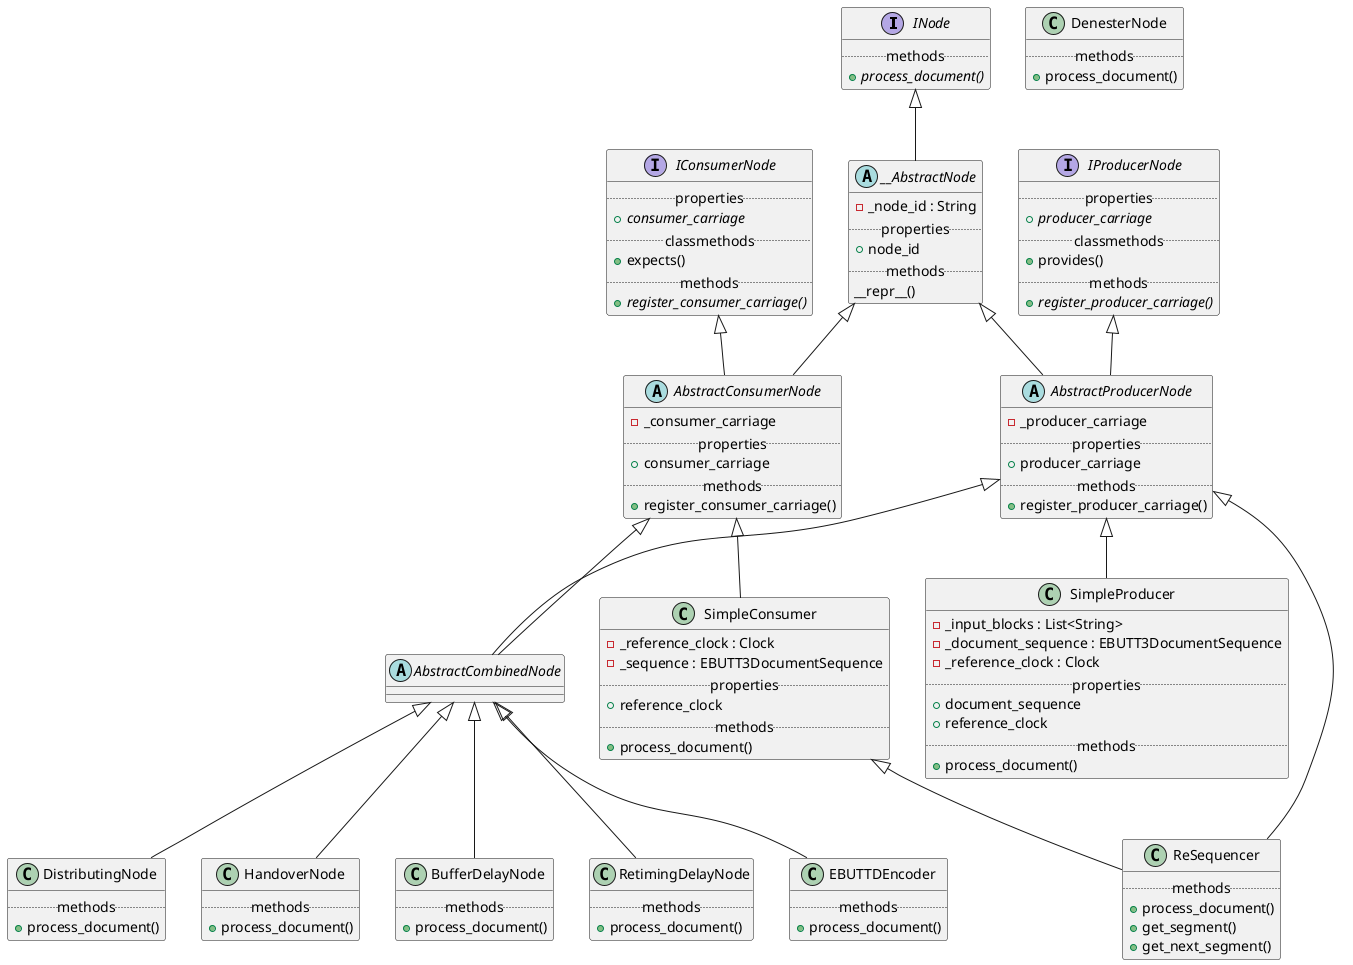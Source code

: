 @startuml

interface INode {
  ..methods..
  +{abstract} process_document()
}
interface IConsumerNode {
  ..properties..
  +{abstract} consumer_carriage
  ..classmethods..
  +expects()
  ..methods..
  +{abstract}register_consumer_carriage()
}
interface IProducerNode {
  ..properties..
  +{abstract} producer_carriage
  ..classmethods..
  +provides()
  ..methods..
  +{abstract}register_producer_carriage()
}

abstract class __AbstractNode {
  -_node_id : String
  ..properties..
  +node_id
  ..methods..
  __repr__()
}
abstract class AbstractConsumerNode {
  -_consumer_carriage
  ..properties..
  +consumer_carriage
  ..methods..
  +register_consumer_carriage()
}
abstract class AbstractProducerNode {
  -_producer_carriage
  ..properties..
  +producer_carriage
  ..methods..
  +register_producer_carriage()
}
abstract class AbstractCombinedNode {
}

class SimpleProducer {
  -_input_blocks : List<String>
  -_document_sequence : EBUTT3DocumentSequence
  -_reference_clock : Clock
  ..properties..
  +document_sequence
  +reference_clock
  ..methods..
  +process_document()
}

class SimpleConsumer {
  -_reference_clock : Clock
  -_sequence : EBUTT3DocumentSequence
  ..properties..
  +reference_clock
  ..methods..
  +process_document()
}

class BufferDelayNode {
  ..methods..
  +process_document()
}

class DenesterNode{
  ..methods..
  +process_document()
}

class RetimingDelayNode{
  ..methods..
  +process_document()
}

class EBUTTDEncoder {
  ..methods..
  +process_document()
}

class DistributingNode {
  ..methods..
  +process_document()
}

class ReSequencer {
  ..methods..
  +process_document()
  +get_segment()
  +get_next_segment()
}

class HandoverNode {
  ..methods..
  +process_document()
}

INode <|-- __AbstractNode
__AbstractNode <|-- AbstractConsumerNode
IConsumerNode <|-- AbstractConsumerNode
__AbstractNode <|-- AbstractProducerNode
IProducerNode <|-- AbstractProducerNode
AbstractConsumerNode <|-- AbstractCombinedNode
AbstractProducerNode <|-- AbstractCombinedNode

AbstractProducerNode <|-- SimpleProducer
AbstractProducerNode <|-- ReSequencer
AbstractConsumerNode <|-- SimpleConsumer
AbstractCombinedNode <|-- EBUTTDEncoder
AbstractCombinedNode <|-- BufferDelayNode
AbstractCombinedNode <|-- RetimingDelayNode
AbstractCombinedNode <|-- DistributingNode
AbstractCombinedNode <|-- HandoverNode
SimpleConsumer <|-- ReSequencer

@enduml
